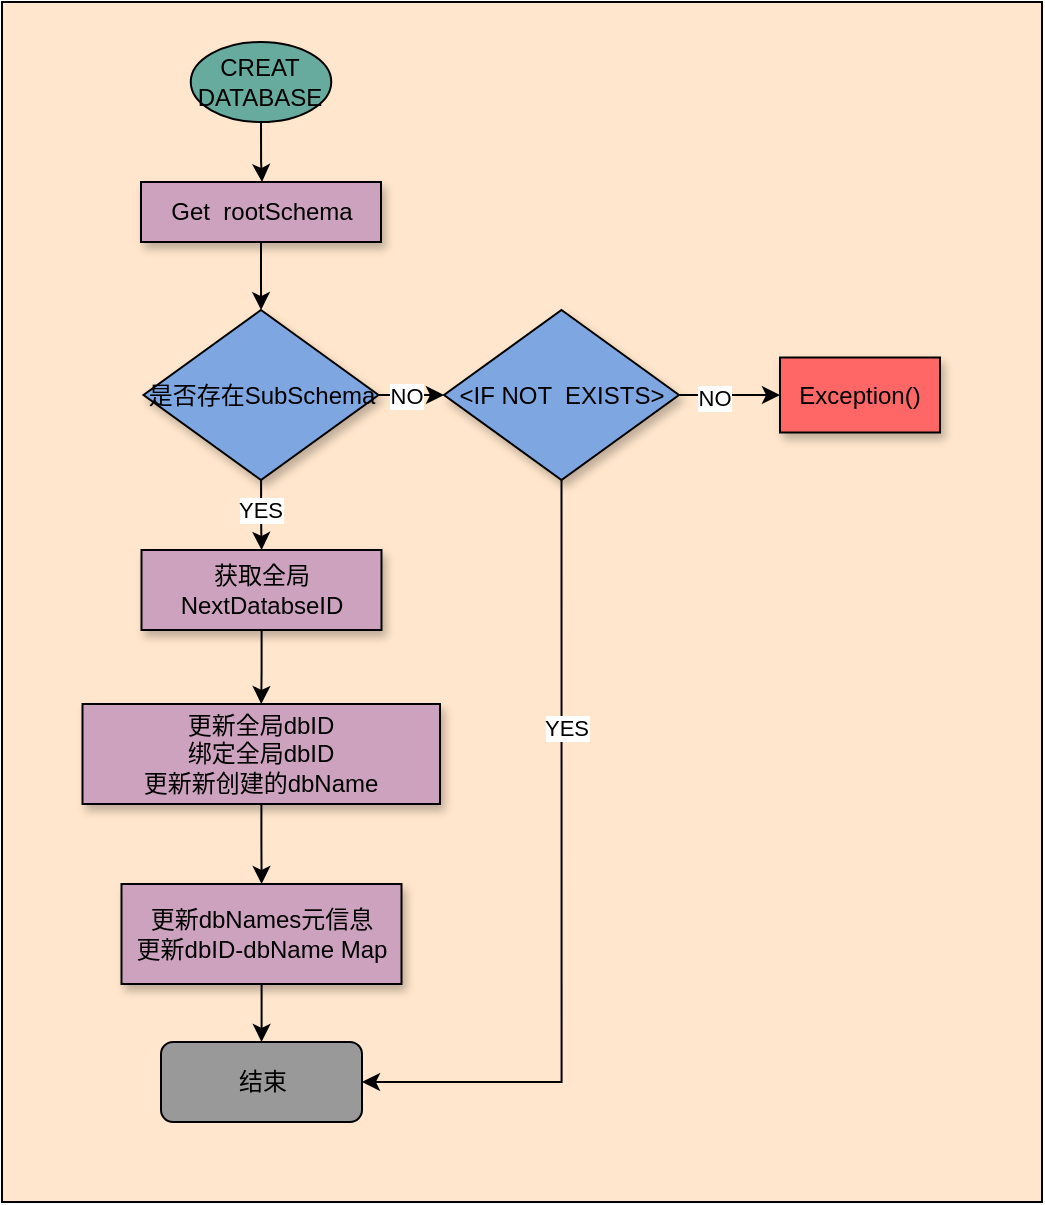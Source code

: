 <mxfile version="16.6.2" type="github">
  <diagram id="J7Ms8tqogRMePtbN5Oq9" name="Page-1">
    <mxGraphModel dx="1325" dy="593" grid="1" gridSize="10" guides="1" tooltips="1" connect="1" arrows="1" fold="1" page="1" pageScale="1" pageWidth="1169" pageHeight="827" math="0" shadow="0">
      <root>
        <mxCell id="0" />
        <mxCell id="1" parent="0" />
        <mxCell id="fIlT44yx9Q6Wjh4T1rCc-1" value="" style="rounded=0;whiteSpace=wrap;html=1;fillColor=#FFE6CC;" vertex="1" parent="1">
          <mxGeometry x="440" y="40" width="520" height="600" as="geometry" />
        </mxCell>
        <mxCell id="fIlT44yx9Q6Wjh4T1rCc-5" value="" style="edgeStyle=orthogonalEdgeStyle;rounded=0;orthogonalLoop=1;jettySize=auto;html=1;" edge="1" parent="1" source="fIlT44yx9Q6Wjh4T1rCc-3" target="fIlT44yx9Q6Wjh4T1rCc-4">
          <mxGeometry relative="1" as="geometry" />
        </mxCell>
        <mxCell id="fIlT44yx9Q6Wjh4T1rCc-3" value="Get&amp;nbsp; rootSchema" style="rounded=0;whiteSpace=wrap;html=1;fillColor=#CDA2BE;shadow=1;" vertex="1" parent="1">
          <mxGeometry x="509.5" y="130" width="120" height="30" as="geometry" />
        </mxCell>
        <mxCell id="fIlT44yx9Q6Wjh4T1rCc-17" value="" style="edgeStyle=orthogonalEdgeStyle;rounded=0;orthogonalLoop=1;jettySize=auto;html=1;" edge="1" parent="1" source="fIlT44yx9Q6Wjh4T1rCc-4" target="fIlT44yx9Q6Wjh4T1rCc-16">
          <mxGeometry relative="1" as="geometry" />
        </mxCell>
        <mxCell id="fIlT44yx9Q6Wjh4T1rCc-29" value="NO" style="edgeLabel;html=1;align=center;verticalAlign=middle;resizable=0;points=[];" vertex="1" connectable="0" parent="fIlT44yx9Q6Wjh4T1rCc-17">
          <mxGeometry x="0.181" relative="1" as="geometry">
            <mxPoint as="offset" />
          </mxGeometry>
        </mxCell>
        <mxCell id="fIlT44yx9Q6Wjh4T1rCc-20" value="" style="edgeStyle=orthogonalEdgeStyle;rounded=0;orthogonalLoop=1;jettySize=auto;html=1;" edge="1" parent="1" source="fIlT44yx9Q6Wjh4T1rCc-4" target="fIlT44yx9Q6Wjh4T1rCc-6">
          <mxGeometry relative="1" as="geometry" />
        </mxCell>
        <mxCell id="fIlT44yx9Q6Wjh4T1rCc-28" value="YES" style="edgeLabel;html=1;align=center;verticalAlign=middle;resizable=0;points=[];" vertex="1" connectable="0" parent="fIlT44yx9Q6Wjh4T1rCc-20">
          <mxGeometry x="-0.167" y="-1" relative="1" as="geometry">
            <mxPoint as="offset" />
          </mxGeometry>
        </mxCell>
        <mxCell id="fIlT44yx9Q6Wjh4T1rCc-4" value="是否存在SubSchema" style="rhombus;whiteSpace=wrap;html=1;fillColor=#7EA6E0;rounded=0;shadow=1;" vertex="1" parent="1">
          <mxGeometry x="510.75" y="194" width="117.5" height="85" as="geometry" />
        </mxCell>
        <mxCell id="fIlT44yx9Q6Wjh4T1rCc-13" value="" style="edgeStyle=orthogonalEdgeStyle;rounded=0;orthogonalLoop=1;jettySize=auto;html=1;entryX=0.5;entryY=0;entryDx=0;entryDy=0;" edge="1" parent="1" source="fIlT44yx9Q6Wjh4T1rCc-6" target="fIlT44yx9Q6Wjh4T1rCc-8">
          <mxGeometry relative="1" as="geometry" />
        </mxCell>
        <mxCell id="fIlT44yx9Q6Wjh4T1rCc-6" value="获取全局NextDatabseID" style="whiteSpace=wrap;html=1;fillColor=#CDA2BE;rounded=0;shadow=1;" vertex="1" parent="1">
          <mxGeometry x="509.75" y="314" width="120" height="40" as="geometry" />
        </mxCell>
        <mxCell id="fIlT44yx9Q6Wjh4T1rCc-15" value="" style="edgeStyle=orthogonalEdgeStyle;rounded=0;orthogonalLoop=1;jettySize=auto;html=1;" edge="1" parent="1" source="fIlT44yx9Q6Wjh4T1rCc-8" target="fIlT44yx9Q6Wjh4T1rCc-9">
          <mxGeometry relative="1" as="geometry" />
        </mxCell>
        <mxCell id="fIlT44yx9Q6Wjh4T1rCc-8" value="更新全局dbID&lt;br&gt;绑定全局dbID&lt;br&gt;更新新创建的dbName" style="whiteSpace=wrap;html=1;fillColor=#CDA2BE;rounded=0;shadow=1;" vertex="1" parent="1">
          <mxGeometry x="480.25" y="391" width="178.75" height="50" as="geometry" />
        </mxCell>
        <mxCell id="fIlT44yx9Q6Wjh4T1rCc-21" value="" style="edgeStyle=orthogonalEdgeStyle;rounded=0;orthogonalLoop=1;jettySize=auto;html=1;" edge="1" parent="1" source="fIlT44yx9Q6Wjh4T1rCc-9" target="fIlT44yx9Q6Wjh4T1rCc-19">
          <mxGeometry relative="1" as="geometry" />
        </mxCell>
        <mxCell id="fIlT44yx9Q6Wjh4T1rCc-9" value="更新dbNames元信息&lt;br&gt;更新dbID-dbName Map" style="whiteSpace=wrap;html=1;fillColor=#CDA2BE;rounded=0;shadow=1;" vertex="1" parent="1">
          <mxGeometry x="499.75" y="481" width="140" height="50" as="geometry" />
        </mxCell>
        <mxCell id="fIlT44yx9Q6Wjh4T1rCc-10" value="Exception()" style="whiteSpace=wrap;html=1;fillColor=#FF6666;rounded=0;shadow=1;" vertex="1" parent="1">
          <mxGeometry x="829" y="217.75" width="80" height="37.5" as="geometry" />
        </mxCell>
        <mxCell id="fIlT44yx9Q6Wjh4T1rCc-18" value="" style="edgeStyle=orthogonalEdgeStyle;rounded=0;orthogonalLoop=1;jettySize=auto;html=1;" edge="1" parent="1" source="fIlT44yx9Q6Wjh4T1rCc-16" target="fIlT44yx9Q6Wjh4T1rCc-10">
          <mxGeometry relative="1" as="geometry" />
        </mxCell>
        <mxCell id="fIlT44yx9Q6Wjh4T1rCc-31" value="NO" style="edgeLabel;html=1;align=center;verticalAlign=middle;resizable=0;points=[];" vertex="1" connectable="0" parent="fIlT44yx9Q6Wjh4T1rCc-18">
          <mxGeometry x="-0.321" relative="1" as="geometry">
            <mxPoint y="1" as="offset" />
          </mxGeometry>
        </mxCell>
        <mxCell id="fIlT44yx9Q6Wjh4T1rCc-16" value="&amp;lt;IF NOT &lt;span style=&quot;white-space: pre&quot;&gt;	&lt;/span&gt;EXISTS&amp;gt;" style="rhombus;whiteSpace=wrap;html=1;fillColor=#7EA6E0;rounded=0;shadow=1;" vertex="1" parent="1">
          <mxGeometry x="661" y="194" width="117.5" height="85" as="geometry" />
        </mxCell>
        <mxCell id="fIlT44yx9Q6Wjh4T1rCc-19" value="结束" style="rounded=1;whiteSpace=wrap;html=1;fillColor=#999999;" vertex="1" parent="1">
          <mxGeometry x="519.5" y="560" width="100.5" height="40" as="geometry" />
        </mxCell>
        <mxCell id="fIlT44yx9Q6Wjh4T1rCc-24" value="" style="edgeStyle=orthogonalEdgeStyle;rounded=0;orthogonalLoop=1;jettySize=auto;html=1;" edge="1" parent="1" source="fIlT44yx9Q6Wjh4T1rCc-22">
          <mxGeometry relative="1" as="geometry">
            <mxPoint x="570" y="130" as="targetPoint" />
          </mxGeometry>
        </mxCell>
        <mxCell id="fIlT44yx9Q6Wjh4T1rCc-22" value="CREAT DATABASE" style="ellipse;whiteSpace=wrap;html=1;fillColor=#67AB9F;" vertex="1" parent="1">
          <mxGeometry x="534.38" y="60" width="70.25" height="40" as="geometry" />
        </mxCell>
        <mxCell id="fIlT44yx9Q6Wjh4T1rCc-25" value="" style="edgeStyle=orthogonalEdgeStyle;rounded=0;orthogonalLoop=1;jettySize=auto;html=1;fontSize=6;exitX=0.5;exitY=1;exitDx=0;exitDy=0;entryX=1;entryY=0.5;entryDx=0;entryDy=0;" edge="1" parent="1" source="fIlT44yx9Q6Wjh4T1rCc-16" target="fIlT44yx9Q6Wjh4T1rCc-19">
          <mxGeometry relative="1" as="geometry">
            <mxPoint x="625" y="466" as="sourcePoint" />
            <mxPoint x="434.0" y="557" as="targetPoint" />
          </mxGeometry>
        </mxCell>
        <mxCell id="fIlT44yx9Q6Wjh4T1rCc-30" value="YES" style="edgeLabel;html=1;align=center;verticalAlign=middle;resizable=0;points=[];" vertex="1" connectable="0" parent="fIlT44yx9Q6Wjh4T1rCc-25">
          <mxGeometry x="-0.383" y="2" relative="1" as="geometry">
            <mxPoint as="offset" />
          </mxGeometry>
        </mxCell>
      </root>
    </mxGraphModel>
  </diagram>
</mxfile>
